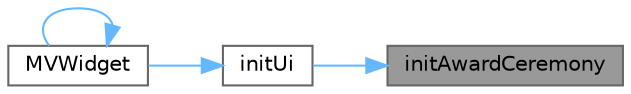 digraph "initAwardCeremony"
{
 // LATEX_PDF_SIZE
  bgcolor="transparent";
  edge [fontname=Helvetica,fontsize=10,labelfontname=Helvetica,labelfontsize=10];
  node [fontname=Helvetica,fontsize=10,shape=box,height=0.2,width=0.4];
  rankdir="RL";
  Node1 [id="Node000001",label="initAwardCeremony",height=0.2,width=0.4,color="gray40", fillcolor="grey60", style="filled", fontcolor="black",tooltip="初始化颁奖典礼分类"];
  Node1 -> Node2 [id="edge1_Node000001_Node000002",dir="back",color="steelblue1",style="solid",tooltip=" "];
  Node2 [id="Node000002",label="initUi",height=0.2,width=0.4,color="grey40", fillcolor="white", style="filled",URL="$class_m_v_widget.html#afba6e95967cc3eb25fd518f7bde6ec04",tooltip="初始化界面"];
  Node2 -> Node3 [id="edge2_Node000002_Node000003",dir="back",color="steelblue1",style="solid",tooltip=" "];
  Node3 [id="Node000003",label="MVWidget",height=0.2,width=0.4,color="grey40", fillcolor="white", style="filled",URL="$class_m_v_widget.html#ad8f9e2323ecfe46df105fefc441372ff",tooltip="构造函数，初始化音乐视频界面"];
  Node3 -> Node3 [id="edge3_Node000003_Node000003",dir="back",color="steelblue1",style="solid",tooltip=" "];
}
